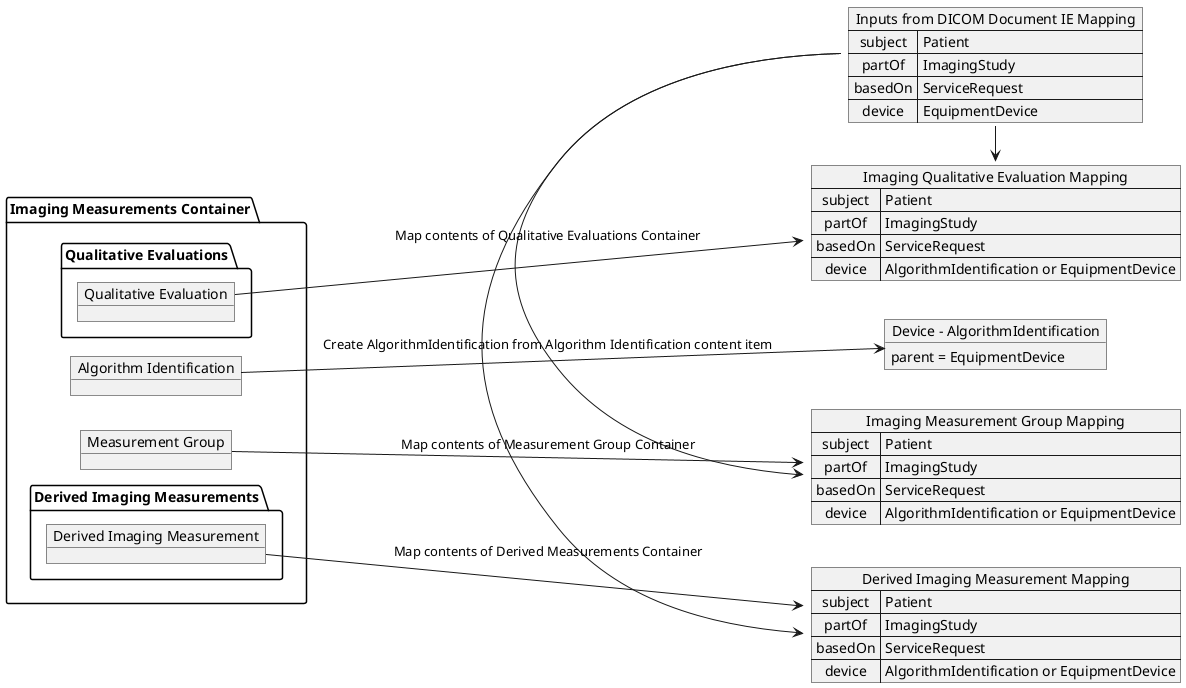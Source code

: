 @startuml imaging_measurements_container_mapping
left to right direction

map "Inputs from DICOM Document IE Mapping" as inputs {
   subject => Patient
   partOf => ImagingStudy
   basedOn => ServiceRequest
   device => EquipmentDevice
}

package "Imaging Measurements Container" as imagingMeasurementGroup {
   object "Algorithm Identification" as algorithm
   object "Measurement Group" as measurementGroup
   package "Derived Imaging Measurements" {
      object "Derived Imaging Measurement" as derivedMeasurement
   }
   package "Qualitative Evaluations" {
      object "Qualitative Evaluation" as qualitativeEvaluations
   }
}

object "Device - AlgorithmIdentification" as AlgorithmIdentification {
    parent = EquipmentDevice
}

algorithm --> AlgorithmIdentification: Create AlgorithmIdentification from Algorithm Identification content item

map "Imaging Measurement Group Mapping" as measurementGroupMap {
    subject => Patient
    partOf => ImagingStudy
    basedOn => ServiceRequest
    device => AlgorithmIdentification or EquipmentDevice
}

map "Derived Imaging Measurement Mapping" as derivedMeasurementsMap {
    subject => Patient
    partOf => ImagingStudy
    basedOn => ServiceRequest
    device => AlgorithmIdentification or EquipmentDevice
}

map "Imaging Qualitative Evaluation Mapping" as qualitativeEvaluationsMap {
    subject => Patient
    partOf => ImagingStudy
    basedOn => ServiceRequest
    device => AlgorithmIdentification or EquipmentDevice
}

inputs -> measurementGroupMap
inputs -> derivedMeasurementsMap
inputs -> qualitativeEvaluationsMap
measurementGroup --> measurementGroupMap: Map contents of Measurement Group Container
derivedMeasurement --> derivedMeasurementsMap: Map contents of Derived Measurements Container
qualitativeEvaluations -> qualitativeEvaluationsMap: Map contents of Qualitative Evaluations Container

@enduml